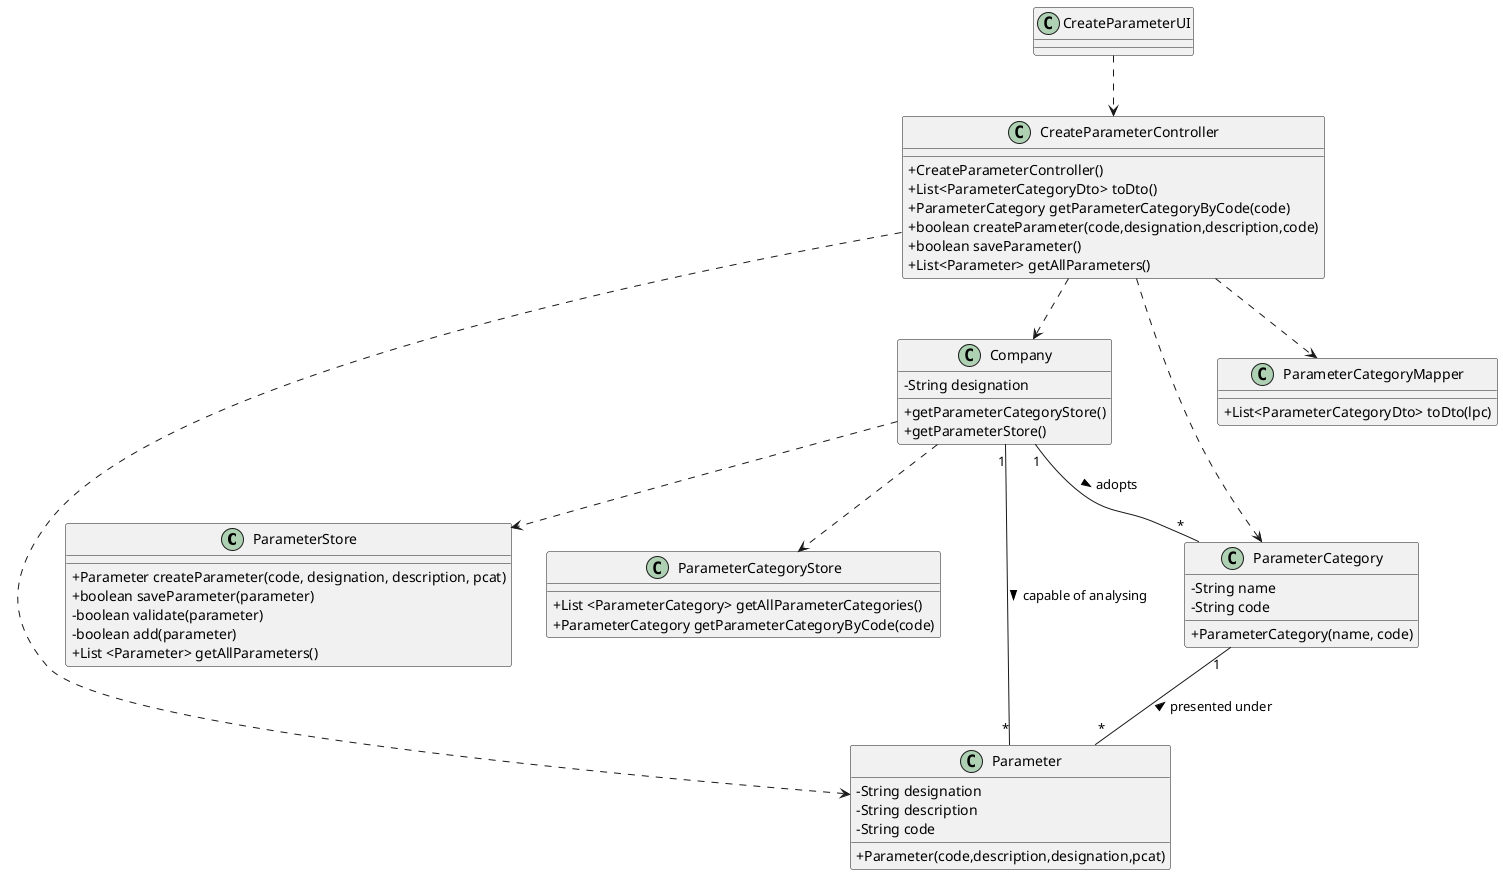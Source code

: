 @startuml
skinparam classAttributeIconSize 0


class ParameterStore{
  +Parameter createParameter(code, designation, description, pcat)
  +boolean saveParameter(parameter)
  -boolean validate(parameter)
  -boolean add(parameter)
  +List <Parameter> getAllParameters()
}

class ParameterCategoryStore{
  +List <ParameterCategory> getAllParameterCategories()
  +ParameterCategory getParameterCategoryByCode(code)
}


class Parameter {
  - String designation
  - String description
  - String code
  +Parameter(code,description,designation,pcat)
}

class Company {
  -String designation
  +getParameterCategoryStore()
  +getParameterStore()
}

class ParameterCategory {
  -String name
  -String code
  +ParameterCategory(name, code)
}



class ParameterCategoryMapper{
  +List<ParameterCategoryDto> toDto(lpc)
}


class CreateParameterController {
  +CreateParameterController()
  +List<ParameterCategoryDto> toDto()
  +ParameterCategory getParameterCategoryByCode(code)
  +boolean createParameter(code,designation,description,code)
  +boolean saveParameter()
  +List<Parameter> getAllParameters()
}

class CreateParameterUI {
}

CreateParameterUI ..> CreateParameterController
CreateParameterController ..> ParameterCategory
CreateParameterController ..> ParameterCategoryMapper
CreateParameterController ..> Parameter
CreateParameterController ..> Company
Company ..> ParameterStore
Company ..> ParameterCategoryStore

Company "1" -- "*" Parameter : > capable of analysing
Company "1" -- "*" ParameterCategory : > adopts
ParameterCategory "1" -- "*" Parameter : < presented under



@enduml